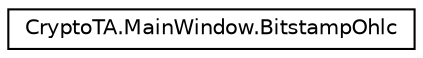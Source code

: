 digraph "Graphical Class Hierarchy"
{
 // LATEX_PDF_SIZE
  edge [fontname="Helvetica",fontsize="10",labelfontname="Helvetica",labelfontsize="10"];
  node [fontname="Helvetica",fontsize="10",shape=record];
  rankdir="LR";
  Node0 [label="CryptoTA.MainWindow.BitstampOhlc",height=0.2,width=0.4,color="black", fillcolor="white", style="filled",URL="$class_crypto_t_a_1_1_main_window_1_1_bitstamp_ohlc.html",tooltip=" "];
}
